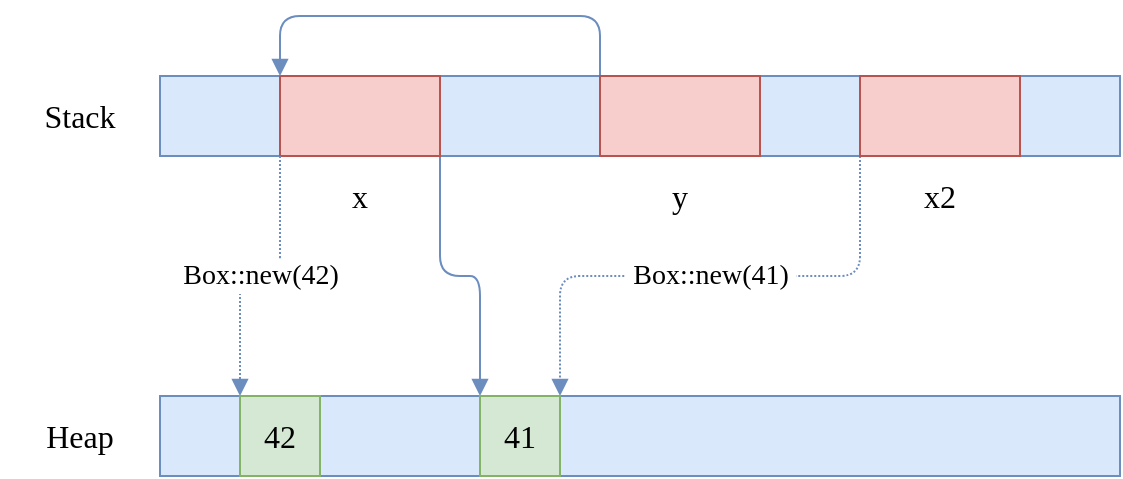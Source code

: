 <mxfile version="24.2.5" type="device">
  <diagram name="Page-1" id="FSMO_UFJxzctT0pNZ4HR">
    <mxGraphModel dx="1420" dy="821" grid="1" gridSize="10" guides="1" tooltips="1" connect="1" arrows="1" fold="1" page="1" pageScale="1" pageWidth="850" pageHeight="1100" math="0" shadow="0">
      <root>
        <mxCell id="0" />
        <mxCell id="1" parent="0" />
        <mxCell id="ts1tvGJy8sYRtZLsFrGt-1" value="" style="rounded=0;whiteSpace=wrap;html=1;shadow=0;strokeColor=#6c8ebf;strokeWidth=1;fontFamily=Ubuntu;fontSize=16;fontStyle=0;fillColor=#dae8fc;" vertex="1" parent="1">
          <mxGeometry x="200" y="200" width="480" height="40" as="geometry" />
        </mxCell>
        <mxCell id="ts1tvGJy8sYRtZLsFrGt-2" value="" style="rounded=0;whiteSpace=wrap;html=1;shadow=0;strokeColor=#6c8ebf;strokeWidth=1;fontFamily=Ubuntu;fontSize=16;fontStyle=0;fillColor=#dae8fc;" vertex="1" parent="1">
          <mxGeometry x="200" y="360" width="480" height="40" as="geometry" />
        </mxCell>
        <mxCell id="ts1tvGJy8sYRtZLsFrGt-3" value="Heap" style="text;html=1;align=center;verticalAlign=middle;whiteSpace=wrap;rounded=0;fontFamily=Ubuntu;fontSize=16;fontStyle=0;" vertex="1" parent="1">
          <mxGeometry x="120" y="360" width="80" height="40" as="geometry" />
        </mxCell>
        <mxCell id="ts1tvGJy8sYRtZLsFrGt-4" value="Stack" style="text;html=1;align=center;verticalAlign=middle;whiteSpace=wrap;rounded=0;fontFamily=Ubuntu;fontSize=16;fontStyle=0;" vertex="1" parent="1">
          <mxGeometry x="120" y="200" width="80" height="40" as="geometry" />
        </mxCell>
        <mxCell id="ts1tvGJy8sYRtZLsFrGt-13" value="" style="edgeStyle=orthogonalEdgeStyle;rounded=1;orthogonalLoop=1;jettySize=auto;html=1;entryX=0;entryY=0;entryDx=0;entryDy=0;shadow=0;strokeColor=#6c8ebf;strokeWidth=1;fontFamily=Ubuntu;fontSize=14;fontStyle=0;endArrow=block;endFill=1;fillColor=#dae8fc;exitX=1;exitY=1;exitDx=0;exitDy=0;" edge="1" parent="1" source="ts1tvGJy8sYRtZLsFrGt-5" target="ts1tvGJy8sYRtZLsFrGt-11">
          <mxGeometry relative="1" as="geometry" />
        </mxCell>
        <mxCell id="ts1tvGJy8sYRtZLsFrGt-5" value="" style="rounded=0;whiteSpace=wrap;html=1;shadow=0;strokeColor=#b85450;strokeWidth=1;fontFamily=Ubuntu;fontSize=16;fontStyle=0;fillColor=#f8cecc;" vertex="1" parent="1">
          <mxGeometry x="260" y="200" width="80" height="40" as="geometry" />
        </mxCell>
        <mxCell id="ts1tvGJy8sYRtZLsFrGt-9" style="edgeStyle=orthogonalEdgeStyle;rounded=1;orthogonalLoop=1;jettySize=auto;html=1;entryX=0;entryY=0;entryDx=0;entryDy=0;shadow=0;strokeColor=#6c8ebf;strokeWidth=1;fontFamily=Ubuntu;fontSize=14;fontStyle=0;endArrow=block;endFill=1;fillColor=#dae8fc;exitX=0;exitY=0;exitDx=0;exitDy=0;" edge="1" parent="1" source="ts1tvGJy8sYRtZLsFrGt-6" target="ts1tvGJy8sYRtZLsFrGt-5">
          <mxGeometry relative="1" as="geometry">
            <Array as="points">
              <mxPoint x="420" y="170" />
              <mxPoint x="260" y="170" />
            </Array>
          </mxGeometry>
        </mxCell>
        <mxCell id="ts1tvGJy8sYRtZLsFrGt-6" value="" style="rounded=0;whiteSpace=wrap;html=1;shadow=0;strokeColor=#b85450;strokeWidth=1;fontFamily=Ubuntu;fontSize=16;fontStyle=0;fillColor=#f8cecc;" vertex="1" parent="1">
          <mxGeometry x="420" y="200" width="80" height="40" as="geometry" />
        </mxCell>
        <mxCell id="ts1tvGJy8sYRtZLsFrGt-7" value="x" style="text;html=1;align=center;verticalAlign=middle;whiteSpace=wrap;rounded=0;fontFamily=Ubuntu;fontSize=16;fontStyle=0;" vertex="1" parent="1">
          <mxGeometry x="280" y="240" width="40" height="40" as="geometry" />
        </mxCell>
        <mxCell id="ts1tvGJy8sYRtZLsFrGt-8" value="y" style="text;html=1;align=center;verticalAlign=middle;whiteSpace=wrap;rounded=0;fontFamily=Ubuntu;fontSize=16;fontStyle=0;" vertex="1" parent="1">
          <mxGeometry x="440" y="240" width="40" height="40" as="geometry" />
        </mxCell>
        <mxCell id="ts1tvGJy8sYRtZLsFrGt-10" value="42" style="rounded=0;whiteSpace=wrap;html=1;shadow=0;strokeColor=#82b366;strokeWidth=1;fontFamily=Ubuntu;fontSize=16;fontStyle=0;fillColor=#d5e8d4;" vertex="1" parent="1">
          <mxGeometry x="240" y="360" width="40" height="40" as="geometry" />
        </mxCell>
        <mxCell id="ts1tvGJy8sYRtZLsFrGt-11" value="41" style="rounded=0;whiteSpace=wrap;html=1;shadow=0;strokeColor=#82b366;strokeWidth=1;fontFamily=Ubuntu;fontSize=16;fontStyle=0;fillColor=#d5e8d4;" vertex="1" parent="1">
          <mxGeometry x="360" y="360" width="40" height="40" as="geometry" />
        </mxCell>
        <mxCell id="ts1tvGJy8sYRtZLsFrGt-12" value="Box::new(42)" style="edgeStyle=orthogonalEdgeStyle;rounded=1;orthogonalLoop=1;jettySize=auto;html=1;shadow=0;strokeColor=#6c8ebf;strokeWidth=1;fontFamily=Ubuntu;fontSize=14;fontStyle=0;endArrow=block;endFill=1;fillColor=#dae8fc;exitX=0;exitY=1;exitDx=0;exitDy=0;dashed=1;dashPattern=1 1;entryX=0;entryY=0;entryDx=0;entryDy=0;" edge="1" parent="1" source="ts1tvGJy8sYRtZLsFrGt-5" target="ts1tvGJy8sYRtZLsFrGt-10">
          <mxGeometry relative="1" as="geometry">
            <mxPoint x="240" y="320" as="targetPoint" />
          </mxGeometry>
        </mxCell>
        <mxCell id="ts1tvGJy8sYRtZLsFrGt-18" value="&amp;nbsp;Box::new(41)&amp;nbsp;" style="edgeStyle=orthogonalEdgeStyle;rounded=1;orthogonalLoop=1;jettySize=auto;html=1;entryX=1;entryY=0;entryDx=0;entryDy=0;shadow=0;strokeColor=#6c8ebf;strokeWidth=1;fontFamily=Ubuntu;fontSize=14;fontStyle=0;endArrow=block;endFill=1;fillColor=#dae8fc;exitX=0;exitY=1;exitDx=0;exitDy=0;dashed=1;dashPattern=1 1;" edge="1" parent="1" source="ts1tvGJy8sYRtZLsFrGt-14" target="ts1tvGJy8sYRtZLsFrGt-11">
          <mxGeometry relative="1" as="geometry">
            <Array as="points">
              <mxPoint x="550" y="300" />
              <mxPoint x="400" y="300" />
            </Array>
          </mxGeometry>
        </mxCell>
        <mxCell id="ts1tvGJy8sYRtZLsFrGt-14" value="" style="rounded=0;whiteSpace=wrap;html=1;shadow=0;strokeColor=#b85450;strokeWidth=1;fontFamily=Ubuntu;fontSize=16;fontStyle=0;fillColor=#f8cecc;" vertex="1" parent="1">
          <mxGeometry x="550" y="200" width="80" height="40" as="geometry" />
        </mxCell>
        <mxCell id="ts1tvGJy8sYRtZLsFrGt-17" value="x2" style="text;html=1;align=center;verticalAlign=middle;whiteSpace=wrap;rounded=0;fontFamily=Ubuntu;fontSize=16;fontStyle=0;" vertex="1" parent="1">
          <mxGeometry x="570" y="240" width="40" height="40" as="geometry" />
        </mxCell>
      </root>
    </mxGraphModel>
  </diagram>
</mxfile>
